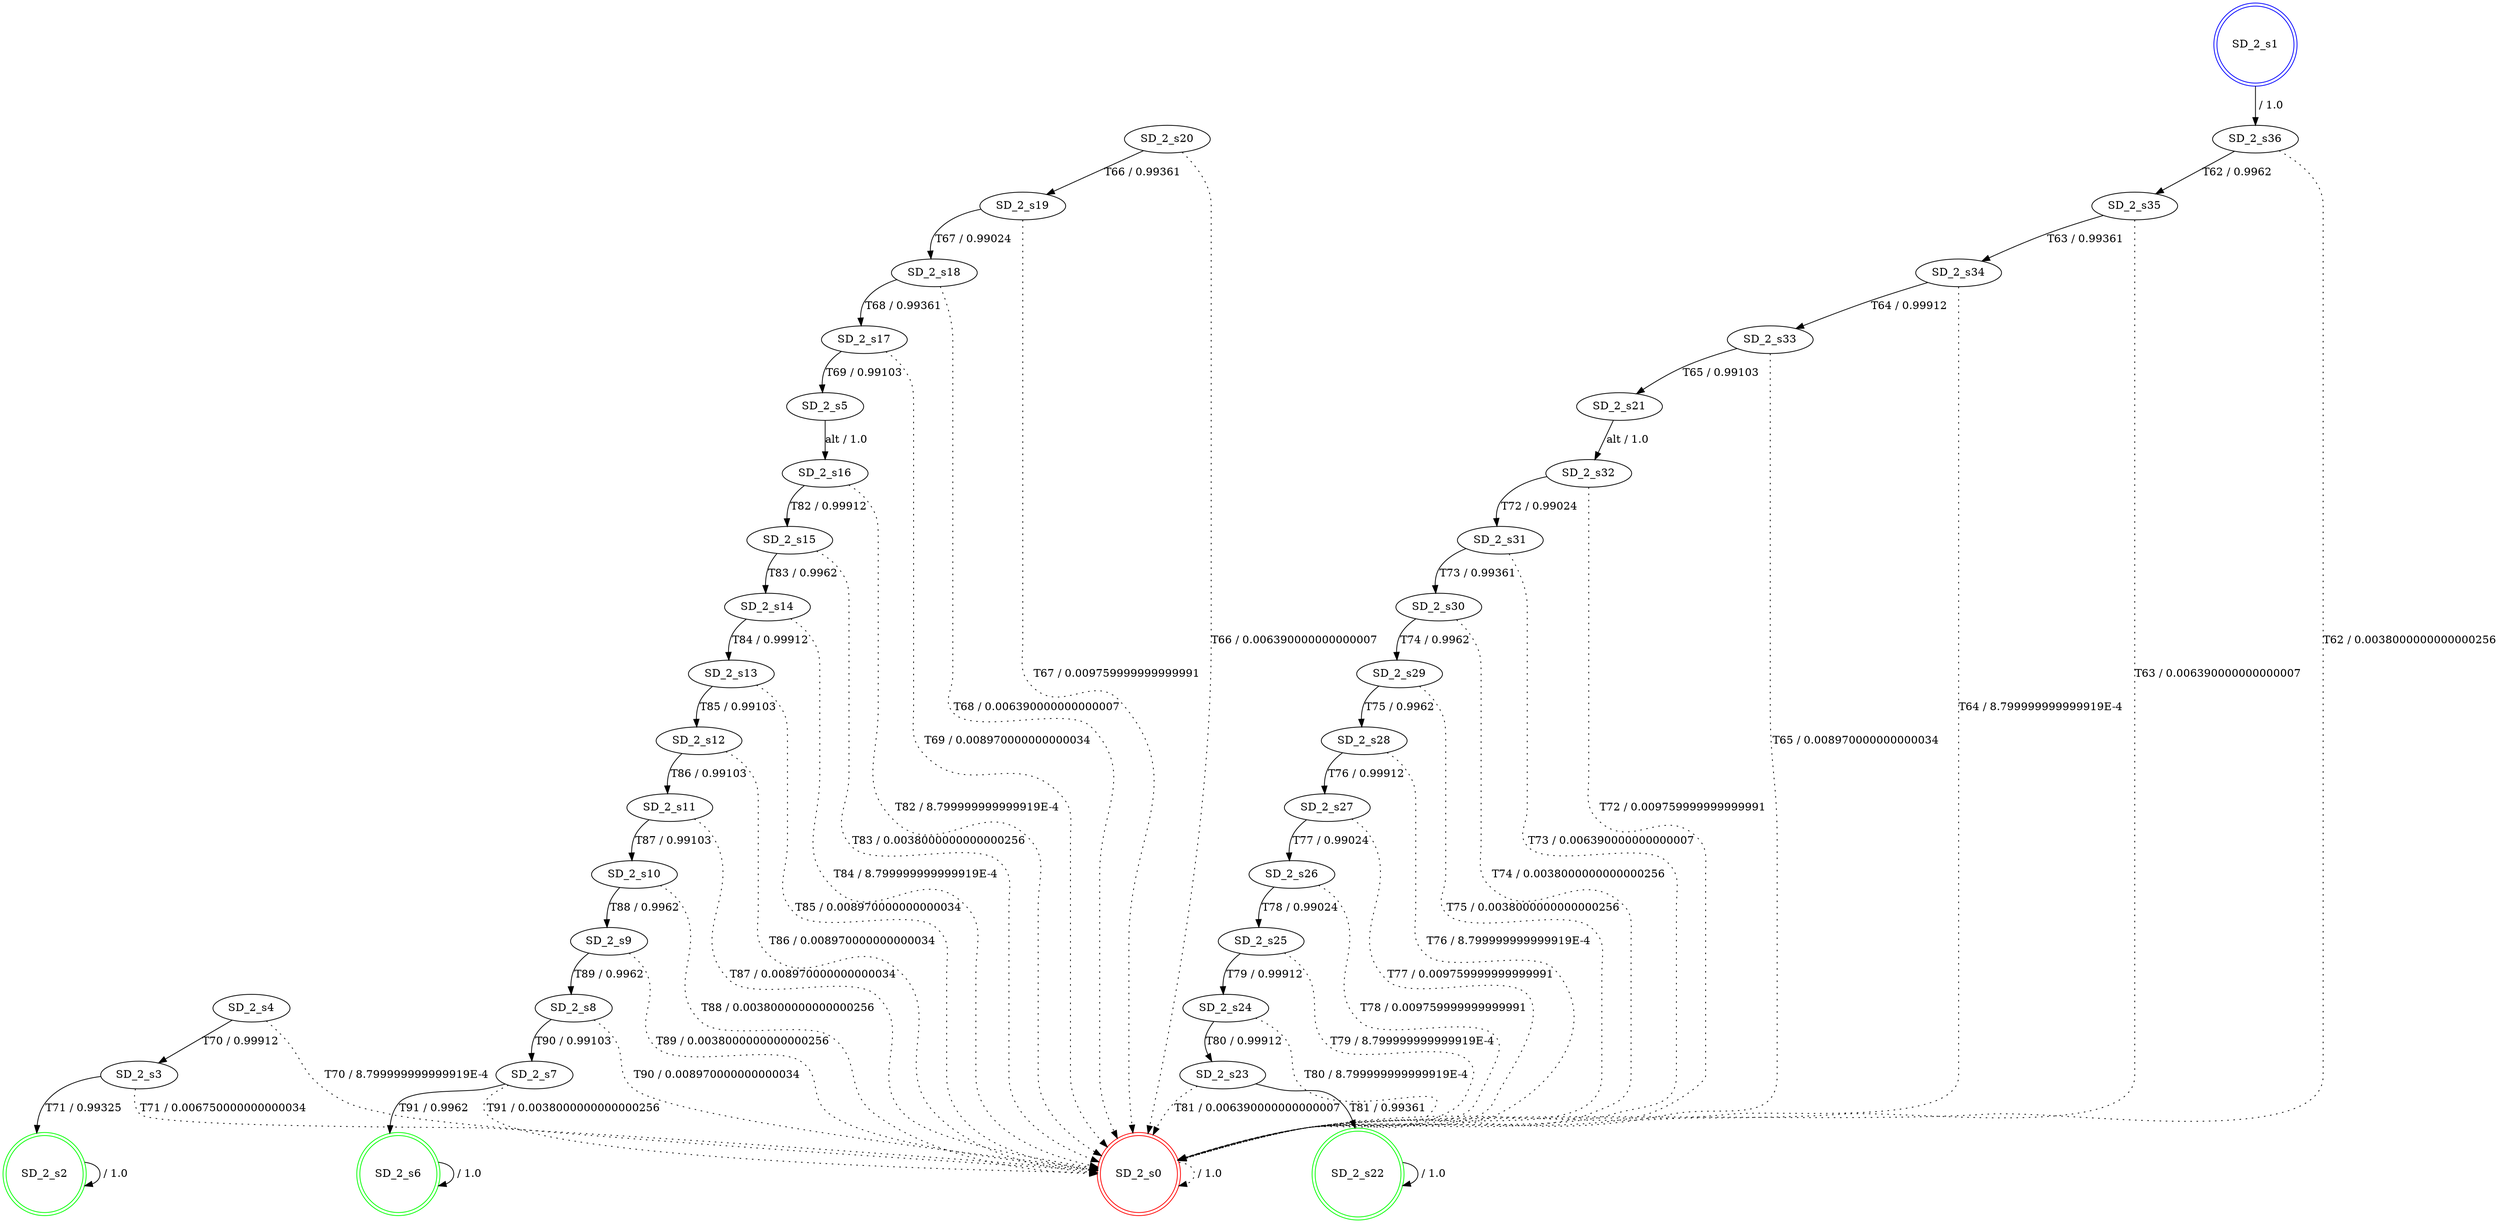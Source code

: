 digraph graphname {
SD_2_s0 [label="SD_2_s0",color=red,shape=doublecircle ];
SD_2_s1 [label="SD_2_s1",color=blue,shape=doublecircle ];
SD_2_s2 [label="SD_2_s2",color=green,shape=doublecircle ];
SD_2_s3 [label="SD_2_s3" ];
SD_2_s4 [label="SD_2_s4" ];
SD_2_s5 [label="SD_2_s5" ];
SD_2_s6 [label="SD_2_s6",color=green,shape=doublecircle ];
SD_2_s7 [label="SD_2_s7" ];
SD_2_s8 [label="SD_2_s8" ];
SD_2_s9 [label="SD_2_s9" ];
SD_2_s10 [label="SD_2_s10" ];
SD_2_s11 [label="SD_2_s11" ];
SD_2_s12 [label="SD_2_s12" ];
SD_2_s13 [label="SD_2_s13" ];
SD_2_s14 [label="SD_2_s14" ];
SD_2_s15 [label="SD_2_s15" ];
SD_2_s16 [label="SD_2_s16" ];
SD_2_s17 [label="SD_2_s17" ];
SD_2_s18 [label="SD_2_s18" ];
SD_2_s19 [label="SD_2_s19" ];
SD_2_s20 [label="SD_2_s20" ];
SD_2_s21 [label="SD_2_s21" ];
SD_2_s22 [label="SD_2_s22",color=green,shape=doublecircle ];
SD_2_s23 [label="SD_2_s23" ];
SD_2_s24 [label="SD_2_s24" ];
SD_2_s25 [label="SD_2_s25" ];
SD_2_s26 [label="SD_2_s26" ];
SD_2_s27 [label="SD_2_s27" ];
SD_2_s28 [label="SD_2_s28" ];
SD_2_s29 [label="SD_2_s29" ];
SD_2_s30 [label="SD_2_s30" ];
SD_2_s31 [label="SD_2_s31" ];
SD_2_s32 [label="SD_2_s32" ];
SD_2_s33 [label="SD_2_s33" ];
SD_2_s34 [label="SD_2_s34" ];
SD_2_s35 [label="SD_2_s35" ];
SD_2_s36 [label="SD_2_s36" ];
SD_2_s0 -> SD_2_s0 [label=" / 1.0", style=dotted];
SD_2_s1 -> SD_2_s36 [label=" / 1.0"];
SD_2_s2 -> SD_2_s2 [label=" / 1.0"];
SD_2_s3 -> SD_2_s2 [label="T71 / 0.99325"];
SD_2_s3 -> SD_2_s0 [label="T71 / 0.006750000000000034", style=dotted];
SD_2_s4 -> SD_2_s3 [label="T70 / 0.99912"];
SD_2_s4 -> SD_2_s0 [label="T70 / 8.799999999999919E-4", style=dotted];
SD_2_s5 -> SD_2_s16 [label="alt / 1.0"];
SD_2_s6 -> SD_2_s6 [label=" / 1.0"];
SD_2_s7 -> SD_2_s6 [label="T91 / 0.9962"];
SD_2_s7 -> SD_2_s0 [label="T91 / 0.0038000000000000256", style=dotted];
SD_2_s8 -> SD_2_s7 [label="T90 / 0.99103"];
SD_2_s8 -> SD_2_s0 [label="T90 / 0.008970000000000034", style=dotted];
SD_2_s9 -> SD_2_s8 [label="T89 / 0.9962"];
SD_2_s9 -> SD_2_s0 [label="T89 / 0.0038000000000000256", style=dotted];
SD_2_s10 -> SD_2_s9 [label="T88 / 0.9962"];
SD_2_s10 -> SD_2_s0 [label="T88 / 0.0038000000000000256", style=dotted];
SD_2_s11 -> SD_2_s10 [label="T87 / 0.99103"];
SD_2_s11 -> SD_2_s0 [label="T87 / 0.008970000000000034", style=dotted];
SD_2_s12 -> SD_2_s11 [label="T86 / 0.99103"];
SD_2_s12 -> SD_2_s0 [label="T86 / 0.008970000000000034", style=dotted];
SD_2_s13 -> SD_2_s12 [label="T85 / 0.99103"];
SD_2_s13 -> SD_2_s0 [label="T85 / 0.008970000000000034", style=dotted];
SD_2_s14 -> SD_2_s13 [label="T84 / 0.99912"];
SD_2_s14 -> SD_2_s0 [label="T84 / 8.799999999999919E-4", style=dotted];
SD_2_s15 -> SD_2_s14 [label="T83 / 0.9962"];
SD_2_s15 -> SD_2_s0 [label="T83 / 0.0038000000000000256", style=dotted];
SD_2_s16 -> SD_2_s15 [label="T82 / 0.99912"];
SD_2_s16 -> SD_2_s0 [label="T82 / 8.799999999999919E-4", style=dotted];
SD_2_s17 -> SD_2_s5 [label="T69 / 0.99103"];
SD_2_s17 -> SD_2_s0 [label="T69 / 0.008970000000000034", style=dotted];
SD_2_s18 -> SD_2_s17 [label="T68 / 0.99361"];
SD_2_s18 -> SD_2_s0 [label="T68 / 0.006390000000000007", style=dotted];
SD_2_s19 -> SD_2_s18 [label="T67 / 0.99024"];
SD_2_s19 -> SD_2_s0 [label="T67 / 0.009759999999999991", style=dotted];
SD_2_s20 -> SD_2_s19 [label="T66 / 0.99361"];
SD_2_s20 -> SD_2_s0 [label="T66 / 0.006390000000000007", style=dotted];
SD_2_s21 -> SD_2_s32 [label="alt / 1.0"];
SD_2_s22 -> SD_2_s22 [label=" / 1.0"];
SD_2_s23 -> SD_2_s22 [label="T81 / 0.99361"];
SD_2_s23 -> SD_2_s0 [label="T81 / 0.006390000000000007", style=dotted];
SD_2_s24 -> SD_2_s23 [label="T80 / 0.99912"];
SD_2_s24 -> SD_2_s0 [label="T80 / 8.799999999999919E-4", style=dotted];
SD_2_s25 -> SD_2_s24 [label="T79 / 0.99912"];
SD_2_s25 -> SD_2_s0 [label="T79 / 8.799999999999919E-4", style=dotted];
SD_2_s26 -> SD_2_s25 [label="T78 / 0.99024"];
SD_2_s26 -> SD_2_s0 [label="T78 / 0.009759999999999991", style=dotted];
SD_2_s27 -> SD_2_s26 [label="T77 / 0.99024"];
SD_2_s27 -> SD_2_s0 [label="T77 / 0.009759999999999991", style=dotted];
SD_2_s28 -> SD_2_s27 [label="T76 / 0.99912"];
SD_2_s28 -> SD_2_s0 [label="T76 / 8.799999999999919E-4", style=dotted];
SD_2_s29 -> SD_2_s28 [label="T75 / 0.9962"];
SD_2_s29 -> SD_2_s0 [label="T75 / 0.0038000000000000256", style=dotted];
SD_2_s30 -> SD_2_s29 [label="T74 / 0.9962"];
SD_2_s30 -> SD_2_s0 [label="T74 / 0.0038000000000000256", style=dotted];
SD_2_s31 -> SD_2_s30 [label="T73 / 0.99361"];
SD_2_s31 -> SD_2_s0 [label="T73 / 0.006390000000000007", style=dotted];
SD_2_s32 -> SD_2_s31 [label="T72 / 0.99024"];
SD_2_s32 -> SD_2_s0 [label="T72 / 0.009759999999999991", style=dotted];
SD_2_s33 -> SD_2_s21 [label="T65 / 0.99103"];
SD_2_s33 -> SD_2_s0 [label="T65 / 0.008970000000000034", style=dotted];
SD_2_s34 -> SD_2_s33 [label="T64 / 0.99912"];
SD_2_s34 -> SD_2_s0 [label="T64 / 8.799999999999919E-4", style=dotted];
SD_2_s35 -> SD_2_s34 [label="T63 / 0.99361"];
SD_2_s35 -> SD_2_s0 [label="T63 / 0.006390000000000007", style=dotted];
SD_2_s36 -> SD_2_s35 [label="T62 / 0.9962"];
SD_2_s36 -> SD_2_s0 [label="T62 / 0.0038000000000000256", style=dotted];
}